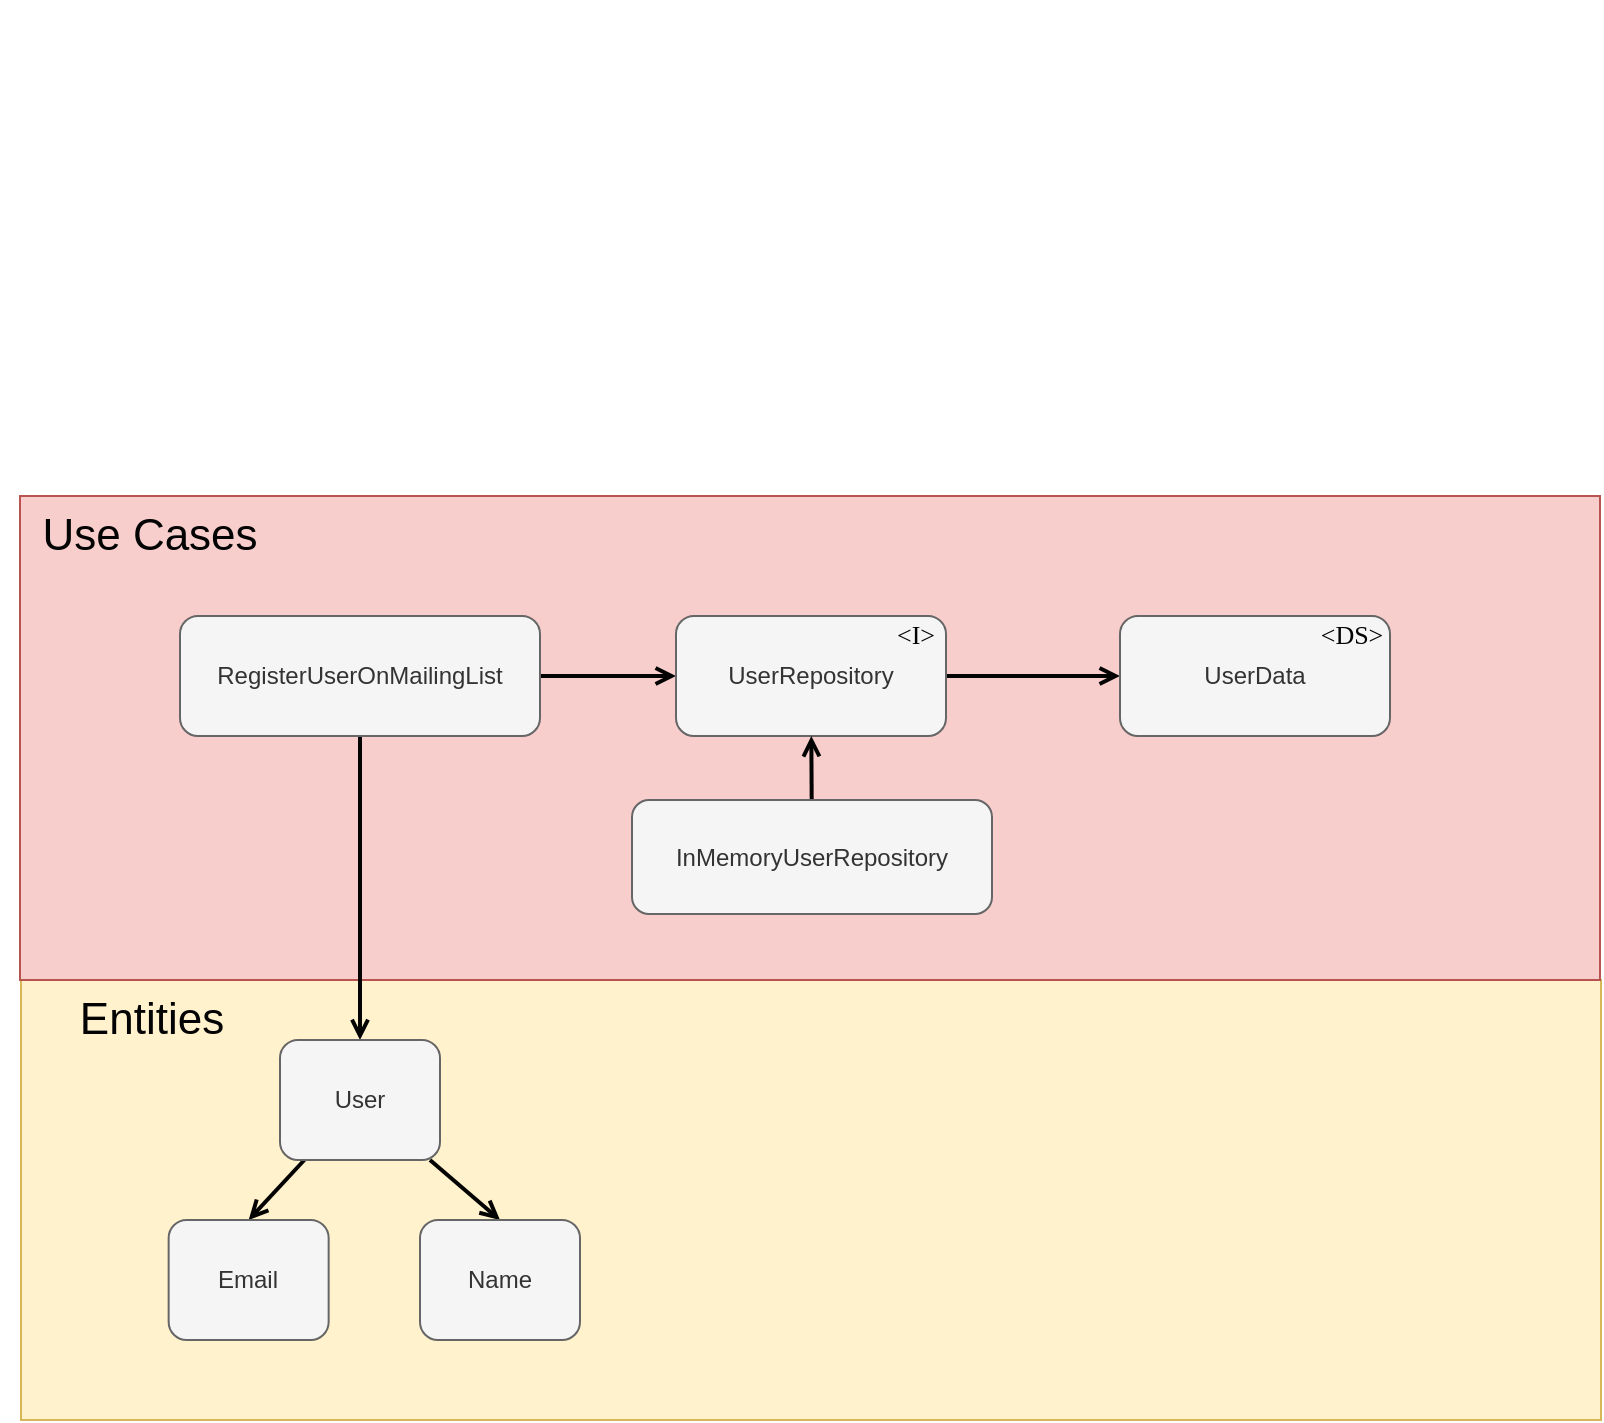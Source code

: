 <mxfile>
    <diagram id="5AwTB88mY7CUjfF6US13" name="Página-1">
        <mxGraphModel dx="898" dy="532" grid="1" gridSize="10" guides="1" tooltips="1" connect="1" arrows="1" fold="1" page="1" pageScale="1" pageWidth="827" pageHeight="1169" math="0" shadow="0">
            <root>
                <mxCell id="0"/>
                <mxCell id="1" parent="0"/>
                <mxCell id="20" value="" style="rounded=0;whiteSpace=wrap;html=1;fillColor=#fff2cc;strokeColor=#d6b656;" vertex="1" parent="1">
                    <mxGeometry x="20.5" y="500" width="790" height="220" as="geometry"/>
                </mxCell>
                <mxCell id="4" value="" style="rounded=0;whiteSpace=wrap;html=1;fillColor=#f8cecc;strokeColor=#b85450;" vertex="1" parent="1">
                    <mxGeometry x="20" y="258" width="790" height="242" as="geometry"/>
                </mxCell>
                <mxCell id="12" value="" style="edgeStyle=none;html=1;fontFamily=Times New Roman;fontSize=13;fontColor=#030303;strokeWidth=2;endArrow=open;endFill=0;strokeColor=#030303;" edge="1" parent="1" source="2" target="7">
                    <mxGeometry relative="1" as="geometry"/>
                </mxCell>
                <mxCell id="30" style="edgeStyle=none;html=1;entryX=0.5;entryY=0;entryDx=0;entryDy=0;fontFamily=Times New Roman;fontSize=13;fontColor=#030303;endArrow=open;endFill=0;strokeColor=#030303;strokeWidth=2;" edge="1" parent="1" source="2" target="22">
                    <mxGeometry relative="1" as="geometry"/>
                </mxCell>
                <mxCell id="2" value="RegisterUserOnMailingList" style="rounded=1;whiteSpace=wrap;html=1;fillColor=#f5f5f5;strokeColor=#666666;fontColor=#333333;" vertex="1" parent="1">
                    <mxGeometry x="100" y="318" width="180" height="60" as="geometry"/>
                </mxCell>
                <mxCell id="5" value="Use Cases" style="text;html=1;strokeColor=none;fillColor=none;align=center;verticalAlign=middle;whiteSpace=wrap;rounded=0;fontColor=#030303;fontSize=22;" vertex="1" parent="1">
                    <mxGeometry x="30" y="268" width="110" height="20" as="geometry"/>
                </mxCell>
                <mxCell id="6" value="" style="shape=image;verticalLabelPosition=bottom;labelBackgroundColor=#ffffff;verticalAlign=top;aspect=fixed;imageAspect=0;image=https://miro.medium.com/max/800/1*0R0r00uF1RyRFxkxo3HVDg.png;" vertex="1" parent="1">
                    <mxGeometry x="10" y="10" width="308.66" height="222" as="geometry"/>
                </mxCell>
                <mxCell id="14" value="" style="edgeStyle=none;html=1;fontFamily=Times New Roman;fontSize=13;fontColor=#030303;endArrow=open;endFill=0;strokeColor=#030303;strokeWidth=2;" edge="1" parent="1" source="7" target="8">
                    <mxGeometry relative="1" as="geometry"/>
                </mxCell>
                <mxCell id="15" value="" style="group" vertex="1" connectable="0" parent="1">
                    <mxGeometry x="348" y="318" width="135" height="60" as="geometry"/>
                </mxCell>
                <mxCell id="7" value="UserRepository" style="rounded=1;whiteSpace=wrap;html=1;fillColor=#f5f5f5;strokeColor=#666666;fontColor=#333333;" vertex="1" parent="15">
                    <mxGeometry width="135" height="60" as="geometry"/>
                </mxCell>
                <mxCell id="9" value="&amp;lt;I&amp;gt;" style="text;html=1;strokeColor=none;fillColor=none;align=center;verticalAlign=middle;whiteSpace=wrap;rounded=0;fontSize=13;fontColor=#030303;fontFamily=Times New Roman;" vertex="1" parent="15">
                    <mxGeometry x="105" y="3" width="30" height="12" as="geometry"/>
                </mxCell>
                <mxCell id="16" value="" style="group" vertex="1" connectable="0" parent="1">
                    <mxGeometry x="570" y="318" width="135" height="60" as="geometry"/>
                </mxCell>
                <mxCell id="8" value="UserData" style="rounded=1;whiteSpace=wrap;html=1;fillColor=#f5f5f5;strokeColor=#666666;fontColor=#333333;" vertex="1" parent="16">
                    <mxGeometry width="135" height="60" as="geometry"/>
                </mxCell>
                <mxCell id="10" value="&amp;lt;DS&amp;gt;" style="text;html=1;strokeColor=none;fillColor=none;align=center;verticalAlign=middle;whiteSpace=wrap;rounded=0;fontSize=13;fontColor=#030303;fontFamily=Times New Roman;" vertex="1" parent="16">
                    <mxGeometry x="101" y="3" width="30" height="12" as="geometry"/>
                </mxCell>
                <mxCell id="19" style="edgeStyle=none;html=1;fontFamily=Times New Roman;fontSize=13;fontColor=#030303;endArrow=open;endFill=0;strokeColor=#030303;strokeWidth=2;" edge="1" parent="1" source="18" target="7">
                    <mxGeometry relative="1" as="geometry"/>
                </mxCell>
                <mxCell id="18" value="InMemoryUserRepository" style="rounded=1;whiteSpace=wrap;html=1;fillColor=#f5f5f5;strokeColor=#666666;fontColor=#333333;" vertex="1" parent="1">
                    <mxGeometry x="326" y="410" width="180" height="57" as="geometry"/>
                </mxCell>
                <mxCell id="21" value="Entities" style="text;html=1;strokeColor=none;fillColor=none;align=center;verticalAlign=middle;whiteSpace=wrap;rounded=0;fontColor=#030303;fontSize=22;" vertex="1" parent="1">
                    <mxGeometry x="30.5" y="510" width="110" height="20" as="geometry"/>
                </mxCell>
                <mxCell id="28" value="" style="edgeStyle=none;html=1;fontFamily=Times New Roman;fontSize=13;fontColor=#030303;endArrow=open;endFill=0;strokeColor=#030303;strokeWidth=2;entryX=0.5;entryY=0;entryDx=0;entryDy=0;" edge="1" parent="1" source="22" target="24">
                    <mxGeometry relative="1" as="geometry"/>
                </mxCell>
                <mxCell id="29" style="edgeStyle=none;html=1;entryX=0.5;entryY=0;entryDx=0;entryDy=0;fontFamily=Times New Roman;fontSize=13;fontColor=#030303;endArrow=open;endFill=0;strokeColor=#030303;strokeWidth=2;" edge="1" parent="1" source="22" target="23">
                    <mxGeometry relative="1" as="geometry"/>
                </mxCell>
                <mxCell id="22" value="User" style="rounded=1;whiteSpace=wrap;html=1;fillColor=#f5f5f5;strokeColor=#666666;fontColor=#333333;" vertex="1" parent="1">
                    <mxGeometry x="150" y="530" width="80" height="60" as="geometry"/>
                </mxCell>
                <mxCell id="23" value="Email" style="rounded=1;whiteSpace=wrap;html=1;fillColor=#f5f5f5;strokeColor=#666666;fontColor=#333333;" vertex="1" parent="1">
                    <mxGeometry x="94.33" y="620" width="80" height="60" as="geometry"/>
                </mxCell>
                <mxCell id="24" value="Name" style="rounded=1;whiteSpace=wrap;html=1;fillColor=#f5f5f5;strokeColor=#666666;fontColor=#333333;" vertex="1" parent="1">
                    <mxGeometry x="220" y="620" width="80" height="60" as="geometry"/>
                </mxCell>
            </root>
        </mxGraphModel>
    </diagram>
</mxfile>